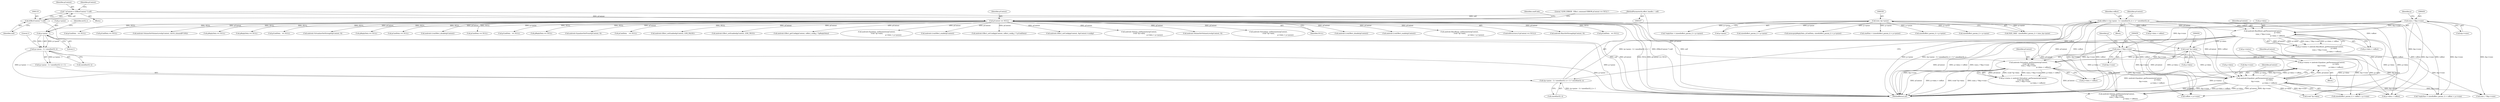 digraph "0_Android_9e29523b9537983b4c4b205ff868d0b3bca0383b@pointer" {
"1000476" [label="(Call,p->status = android::Equalizer_getParameter(pContext,\n                                                            p->data,\n &p->vsize,\n                                                            p->data + voffset))"];
"1000480" [label="(Call,android::Equalizer_getParameter(pContext,\n                                                            p->data,\n &p->vsize,\n                                                            p->data + voffset))"];
"1000151" [label="(Call,pContext == NULL)"];
"1000116" [label="(Call,* pContext = (EffectContext *) self)"];
"1000118" [label="(Call,(EffectContext *) self)"];
"1000108" [label="(MethodParameterIn,effect_handle_t  self)"];
"1000451" [label="(Call,android::Virtualizer_getParameter(pContext,\n (void *)p->data,\n (size_t *)&p->vsize,\n                                                              p->data + voffset))"];
"1000424" [label="(Call,android::BassBoost_getParameter(pContext,\n                                                            p->data,\n (size_t *)&p->vsize,\n                                                            p->data + voffset))"];
"1000429" [label="(Call,(size_t *)&p->vsize)"];
"1000398" [label="(Call,voffset = ((p->psize - 1) / sizeof(int32_t) + 1) * sizeof(int32_t))"];
"1000400" [label="(Call,((p->psize - 1) / sizeof(int32_t) + 1) * sizeof(int32_t))"];
"1000402" [label="(Call,(p->psize - 1) / sizeof(int32_t))"];
"1000403" [label="(Call,p->psize - 1)"];
"1000329" [label="(Call,(size_t)p->psize)"];
"1000453" [label="(Call,(void *)p->data)"];
"1000458" [label="(Call,(size_t *)&p->vsize)"];
"1000108" [label="(MethodParameterIn,effect_handle_t  self)"];
"1001079" [label="(Call,android::LvmEffect_enable(pContext))"];
"1000482" [label="(Call,p->data)"];
"1000453" [label="(Call,(void *)p->data)"];
"1000274" [label="(Call,android::Effect_setConfig(pContext, (effect_config_t *) pCmdData))"];
"1000117" [label="(Identifier,pContext)"];
"1000401" [label="(Call,(p->psize - 1) / sizeof(int32_t) + 1)"];
"1000308" [label="(Call,android::Effect_setConfig(pContext, &pContext->config))"];
"1000477" [label="(Call,p->status)"];
"1000822" [label="(Call,android::Volume_setParameter(pContext,\n (void *)p->data,\n                                                                 p->data + p->psize))"];
"1000235" [label="(Call,android::VolumeSetVolumeLevel(pContext, 0))"];
"1000464" [label="(Call,p->data + voffset)"];
"1000114" [label="(Block,)"];
"1000120" [label="(Identifier,self)"];
"1000402" [label="(Call,(p->psize - 1) / sizeof(int32_t))"];
"1000371" [label="(Call,sizeof(effect_param_t) + p->psize)"];
"1000475" [label="(Block,)"];
"1000451" [label="(Call,android::Virtualizer_getParameter(pContext,\n (void *)p->data,\n (size_t *)&p->vsize,\n                                                              p->data + voffset))"];
"1000526" [label="(Call,sizeof(effect_param_t) + voffset + p->vsize)"];
"1000694" [label="(Call,android::Virtualizer_setParameter(pContext,\n (void *)p->data,\n                                                                       p->data + p->psize))"];
"1000485" [label="(Call,&p->vsize)"];
"1000383" [label="(Call,memcpy(pReplyData, pCmdData, sizeof(effect_param_t) + p->psize))"];
"1000505" [label="(Call,android::Volume_getParameter(pContext,\n (void *)p->data,\n (size_t *)&p->vsize,\n                                                         p->data + voffset))"];
"1000895" [label="(Call,android::Effect_setEnabled(pContext, LVM_FALSE))"];
"1000352" [label="(Call,cmdSize < (sizeof(effect_param_t) + p->psize))"];
"1000161" [label="(Identifier,cmdCode)"];
"1000403" [label="(Call,p->psize - 1)"];
"1000153" [label="(Identifier,NULL)"];
"1001047" [label="(Call,android::LvmEffect_disable(pContext))"];
"1000116" [label="(Call,* pContext = (EffectContext *) self)"];
"1000466" [label="(Identifier,p)"];
"1000437" [label="(Identifier,p)"];
"1000125" [label="(Identifier,pContext)"];
"1000455" [label="(Call,p->data)"];
"1000435" [label="(Call,p->data + voffset)"];
"1000995" [label="(Call,android::LvmEffect_enable(pContext))"];
"1000354" [label="(Call,sizeof(effect_param_t) + p->psize)"];
"1000603" [label="(Call,android::BassBoost_setParameter(pContext,\n (void *)p->data,\n                                                                    p->data + p->psize))"];
"1000118" [label="(Call,(EffectContext *) self)"];
"1001271" [label="(MethodReturn,int)"];
"1000150" [label="(ControlStructure,if (pContext == NULL))"];
"1000200" [label="(Call,android::BassSetStrength(pContext, 0))"];
"1000904" [label="(Call,pCmdData   == NULL)"];
"1000546" [label="(Call,pCmdData   == NULL)"];
"1000481" [label="(Identifier,pContext)"];
"1001119" [label="(Call,pCmdData == NULL)"];
"1000329" [label="(Call,(size_t)p->psize)"];
"1000386" [label="(Call,sizeof(effect_param_t) + p->psize)"];
"1000324" [label="(Call,SIZE_MAX - sizeof(effect_param_t) < (size_t)p->psize)"];
"1000497" [label="(Identifier,pContext)"];
"1000529" [label="(Call,voffset + p->vsize)"];
"1000507" [label="(Call,(void *)p->data)"];
"1000368" [label="(Call,*replySize < (sizeof(effect_param_t) + p->psize))"];
"1000151" [label="(Call,pContext == NULL)"];
"1001211" [label="(Call,android::VolumeSetVolumeLevel(pContext, (int16_t)(maxdB*100)))"];
"1000425" [label="(Identifier,pContext)"];
"1000166" [label="(Call,pReplyData == NULL)"];
"1000426" [label="(Call,p->data)"];
"1000842" [label="(Call,pReplyData == NULL)"];
"1000431" [label="(Call,&p->vsize)"];
"1000407" [label="(Literal,1)"];
"1000411" [label="(Call,sizeof(int32_t))"];
"1000408" [label="(Call,sizeof(int32_t))"];
"1000156" [label="(Literal,\"\tLVM_ERROR : Effect_command ERROR pContext == NULL\")"];
"1000489" [label="(Call,p->data + voffset)"];
"1000626" [label="(Call,pCmdData   == NULL)"];
"1000400" [label="(Call,((p->psize - 1) / sizeof(int32_t) + 1) * sizeof(int32_t))"];
"1000210" [label="(Call,android::VirtualizerSetStrength(pContext, 0))"];
"1000872" [label="(Call,pReplyData == NULL)"];
"1000717" [label="(Call,pCmdData == NULL)"];
"1000316" [label="(Block,)"];
"1000429" [label="(Call,(size_t *)&p->vsize)"];
"1000460" [label="(Call,&p->vsize)"];
"1000399" [label="(Identifier,voffset)"];
"1000963" [label="(Call,android::LvmEffect_disable(pContext))"];
"1000420" [label="(Call,p->status = android::BassBoost_getParameter(pContext,\n                                                            p->data,\n (size_t *)&p->vsize,\n                                                            p->data + voffset))"];
"1000452" [label="(Identifier,pContext)"];
"1000343" [label="(Call,pCmdData == NULL)"];
"1000781" [label="(Call,pCmdData   == NULL)"];
"1000283" [label="(Call,pReplyData == NULL)"];
"1000476" [label="(Call,p->status = android::Equalizer_getParameter(pContext,\n                                                            p->data,\n &p->vsize,\n                                                            p->data + voffset))"];
"1000220" [label="(Call,android::EqualizerSetPreset(pContext, 0))"];
"1000410" [label="(Literal,1)"];
"1000242" [label="(Call,pCmdData    == NULL)"];
"1000447" [label="(Call,p->status = android::Virtualizer_getParameter(pContext,\n (void *)p->data,\n (size_t *)&p->vsize,\n                                                              p->data + voffset))"];
"1000512" [label="(Call,(size_t *)&p->vsize)"];
"1000480" [label="(Call,android::Equalizer_getParameter(pContext,\n                                                            p->data,\n &p->vsize,\n                                                            p->data + voffset))"];
"1000865" [label="(Call,android::Effect_setEnabled(pContext, LVM_TRUE))"];
"1000424" [label="(Call,android::BassBoost_getParameter(pContext,\n                                                            p->data,\n (size_t *)&p->vsize,\n                                                            p->data + voffset))"];
"1000398" [label="(Call,voffset = ((p->psize - 1) / sizeof(int32_t) + 1) * sizeof(int32_t))"];
"1000152" [label="(Identifier,pContext)"];
"1000301" [label="(Call,android::Effect_getConfig(pContext, (effect_config_t *)pReplyData))"];
"1000458" [label="(Call,(size_t *)&p->vsize)"];
"1000404" [label="(Call,p->psize)"];
"1000518" [label="(Call,p->data + voffset)"];
"1000523" [label="(Call,*replySize = sizeof(effect_param_t) + voffset + p->vsize)"];
"1000331" [label="(Call,p->psize)"];
"1000416" [label="(Identifier,pContext)"];
"1000758" [label="(Call,android::Equalizer_setParameter(pContext,\n (void *)p->data,\n                                                                     p->data + p->psize))"];
"1000409" [label="(Identifier,int32_t)"];
"1000476" -> "1000475"  [label="AST: "];
"1000476" -> "1000480"  [label="CFG: "];
"1000477" -> "1000476"  [label="AST: "];
"1000480" -> "1000476"  [label="AST: "];
"1000497" -> "1000476"  [label="CFG: "];
"1000476" -> "1001271"  [label="DDG: p->status"];
"1000476" -> "1001271"  [label="DDG: android::Equalizer_getParameter(pContext,\n                                                            p->data,\n &p->vsize,\n                                                            p->data + voffset)"];
"1000480" -> "1000476"  [label="DDG: pContext"];
"1000480" -> "1000476"  [label="DDG: p->data"];
"1000480" -> "1000476"  [label="DDG: &p->vsize"];
"1000480" -> "1000476"  [label="DDG: p->data + voffset"];
"1000480" -> "1000489"  [label="CFG: "];
"1000481" -> "1000480"  [label="AST: "];
"1000482" -> "1000480"  [label="AST: "];
"1000485" -> "1000480"  [label="AST: "];
"1000489" -> "1000480"  [label="AST: "];
"1000480" -> "1001271"  [label="DDG: p->data + voffset"];
"1000480" -> "1001271"  [label="DDG: pContext"];
"1000480" -> "1001271"  [label="DDG: &p->vsize"];
"1000480" -> "1001271"  [label="DDG: p->data"];
"1000151" -> "1000480"  [label="DDG: pContext"];
"1000451" -> "1000480"  [label="DDG: pContext"];
"1000424" -> "1000480"  [label="DDG: pContext"];
"1000424" -> "1000480"  [label="DDG: p->data"];
"1000453" -> "1000480"  [label="DDG: p->data"];
"1000458" -> "1000480"  [label="DDG: &p->vsize"];
"1000429" -> "1000480"  [label="DDG: &p->vsize"];
"1000398" -> "1000480"  [label="DDG: voffset"];
"1000480" -> "1000505"  [label="DDG: pContext"];
"1000480" -> "1000507"  [label="DDG: p->data"];
"1000480" -> "1000512"  [label="DDG: &p->vsize"];
"1000480" -> "1000523"  [label="DDG: &p->vsize"];
"1000480" -> "1000526"  [label="DDG: &p->vsize"];
"1000480" -> "1000529"  [label="DDG: &p->vsize"];
"1000151" -> "1000150"  [label="AST: "];
"1000151" -> "1000153"  [label="CFG: "];
"1000152" -> "1000151"  [label="AST: "];
"1000153" -> "1000151"  [label="AST: "];
"1000156" -> "1000151"  [label="CFG: "];
"1000161" -> "1000151"  [label="CFG: "];
"1000151" -> "1001271"  [label="DDG: pContext == NULL"];
"1000151" -> "1001271"  [label="DDG: pContext"];
"1000151" -> "1001271"  [label="DDG: NULL"];
"1000116" -> "1000151"  [label="DDG: pContext"];
"1000151" -> "1000166"  [label="DDG: NULL"];
"1000151" -> "1000200"  [label="DDG: pContext"];
"1000151" -> "1000210"  [label="DDG: pContext"];
"1000151" -> "1000220"  [label="DDG: pContext"];
"1000151" -> "1000235"  [label="DDG: pContext"];
"1000151" -> "1000242"  [label="DDG: NULL"];
"1000151" -> "1000274"  [label="DDG: pContext"];
"1000151" -> "1000283"  [label="DDG: NULL"];
"1000151" -> "1000301"  [label="DDG: pContext"];
"1000151" -> "1000308"  [label="DDG: pContext"];
"1000151" -> "1000343"  [label="DDG: NULL"];
"1000151" -> "1000424"  [label="DDG: pContext"];
"1000151" -> "1000451"  [label="DDG: pContext"];
"1000151" -> "1000505"  [label="DDG: pContext"];
"1000151" -> "1000546"  [label="DDG: NULL"];
"1000151" -> "1000603"  [label="DDG: pContext"];
"1000151" -> "1000626"  [label="DDG: NULL"];
"1000151" -> "1000694"  [label="DDG: pContext"];
"1000151" -> "1000717"  [label="DDG: NULL"];
"1000151" -> "1000758"  [label="DDG: pContext"];
"1000151" -> "1000781"  [label="DDG: NULL"];
"1000151" -> "1000822"  [label="DDG: pContext"];
"1000151" -> "1000842"  [label="DDG: NULL"];
"1000151" -> "1000865"  [label="DDG: pContext"];
"1000151" -> "1000872"  [label="DDG: NULL"];
"1000151" -> "1000895"  [label="DDG: pContext"];
"1000151" -> "1000904"  [label="DDG: NULL"];
"1000151" -> "1000963"  [label="DDG: pContext"];
"1000151" -> "1000995"  [label="DDG: pContext"];
"1000151" -> "1001047"  [label="DDG: pContext"];
"1000151" -> "1001079"  [label="DDG: pContext"];
"1000151" -> "1001119"  [label="DDG: NULL"];
"1000151" -> "1001211"  [label="DDG: pContext"];
"1000116" -> "1000114"  [label="AST: "];
"1000116" -> "1000118"  [label="CFG: "];
"1000117" -> "1000116"  [label="AST: "];
"1000118" -> "1000116"  [label="AST: "];
"1000125" -> "1000116"  [label="CFG: "];
"1000116" -> "1001271"  [label="DDG: (EffectContext *) self"];
"1000118" -> "1000116"  [label="DDG: self"];
"1000118" -> "1000120"  [label="CFG: "];
"1000119" -> "1000118"  [label="AST: "];
"1000120" -> "1000118"  [label="AST: "];
"1000118" -> "1001271"  [label="DDG: self"];
"1000108" -> "1000118"  [label="DDG: self"];
"1000108" -> "1000107"  [label="AST: "];
"1000108" -> "1001271"  [label="DDG: self"];
"1000451" -> "1000447"  [label="AST: "];
"1000451" -> "1000464"  [label="CFG: "];
"1000452" -> "1000451"  [label="AST: "];
"1000453" -> "1000451"  [label="AST: "];
"1000458" -> "1000451"  [label="AST: "];
"1000464" -> "1000451"  [label="AST: "];
"1000447" -> "1000451"  [label="CFG: "];
"1000451" -> "1001271"  [label="DDG: pContext"];
"1000451" -> "1001271"  [label="DDG: p->data + voffset"];
"1000451" -> "1001271"  [label="DDG: (void *)p->data"];
"1000451" -> "1001271"  [label="DDG: (size_t *)&p->vsize"];
"1000451" -> "1000447"  [label="DDG: pContext"];
"1000451" -> "1000447"  [label="DDG: (void *)p->data"];
"1000451" -> "1000447"  [label="DDG: (size_t *)&p->vsize"];
"1000451" -> "1000447"  [label="DDG: p->data + voffset"];
"1000424" -> "1000451"  [label="DDG: pContext"];
"1000453" -> "1000451"  [label="DDG: p->data"];
"1000458" -> "1000451"  [label="DDG: &p->vsize"];
"1000398" -> "1000451"  [label="DDG: voffset"];
"1000451" -> "1000505"  [label="DDG: pContext"];
"1000424" -> "1000420"  [label="AST: "];
"1000424" -> "1000435"  [label="CFG: "];
"1000425" -> "1000424"  [label="AST: "];
"1000426" -> "1000424"  [label="AST: "];
"1000429" -> "1000424"  [label="AST: "];
"1000435" -> "1000424"  [label="AST: "];
"1000420" -> "1000424"  [label="CFG: "];
"1000424" -> "1001271"  [label="DDG: p->data"];
"1000424" -> "1001271"  [label="DDG: pContext"];
"1000424" -> "1001271"  [label="DDG: p->data + voffset"];
"1000424" -> "1001271"  [label="DDG: (size_t *)&p->vsize"];
"1000424" -> "1000420"  [label="DDG: pContext"];
"1000424" -> "1000420"  [label="DDG: p->data"];
"1000424" -> "1000420"  [label="DDG: (size_t *)&p->vsize"];
"1000424" -> "1000420"  [label="DDG: p->data + voffset"];
"1000429" -> "1000424"  [label="DDG: &p->vsize"];
"1000398" -> "1000424"  [label="DDG: voffset"];
"1000424" -> "1000453"  [label="DDG: p->data"];
"1000424" -> "1000489"  [label="DDG: p->data"];
"1000424" -> "1000505"  [label="DDG: pContext"];
"1000424" -> "1000507"  [label="DDG: p->data"];
"1000429" -> "1000431"  [label="CFG: "];
"1000430" -> "1000429"  [label="AST: "];
"1000431" -> "1000429"  [label="AST: "];
"1000437" -> "1000429"  [label="CFG: "];
"1000429" -> "1001271"  [label="DDG: &p->vsize"];
"1000429" -> "1000458"  [label="DDG: &p->vsize"];
"1000429" -> "1000512"  [label="DDG: &p->vsize"];
"1000429" -> "1000523"  [label="DDG: &p->vsize"];
"1000429" -> "1000526"  [label="DDG: &p->vsize"];
"1000429" -> "1000529"  [label="DDG: &p->vsize"];
"1000398" -> "1000316"  [label="AST: "];
"1000398" -> "1000400"  [label="CFG: "];
"1000399" -> "1000398"  [label="AST: "];
"1000400" -> "1000398"  [label="AST: "];
"1000416" -> "1000398"  [label="CFG: "];
"1000398" -> "1001271"  [label="DDG: ((p->psize - 1) / sizeof(int32_t) + 1) * sizeof(int32_t)"];
"1000400" -> "1000398"  [label="DDG: (p->psize - 1) / sizeof(int32_t) + 1"];
"1000398" -> "1000435"  [label="DDG: voffset"];
"1000398" -> "1000464"  [label="DDG: voffset"];
"1000398" -> "1000489"  [label="DDG: voffset"];
"1000398" -> "1000505"  [label="DDG: voffset"];
"1000398" -> "1000518"  [label="DDG: voffset"];
"1000398" -> "1000523"  [label="DDG: voffset"];
"1000398" -> "1000526"  [label="DDG: voffset"];
"1000398" -> "1000529"  [label="DDG: voffset"];
"1000400" -> "1000411"  [label="CFG: "];
"1000401" -> "1000400"  [label="AST: "];
"1000411" -> "1000400"  [label="AST: "];
"1000400" -> "1001271"  [label="DDG: (p->psize - 1) / sizeof(int32_t) + 1"];
"1000402" -> "1000400"  [label="DDG: p->psize - 1"];
"1000402" -> "1000401"  [label="AST: "];
"1000402" -> "1000408"  [label="CFG: "];
"1000403" -> "1000402"  [label="AST: "];
"1000408" -> "1000402"  [label="AST: "];
"1000410" -> "1000402"  [label="CFG: "];
"1000402" -> "1001271"  [label="DDG: p->psize - 1"];
"1000402" -> "1000401"  [label="DDG: p->psize - 1"];
"1000403" -> "1000402"  [label="DDG: p->psize"];
"1000403" -> "1000402"  [label="DDG: 1"];
"1000403" -> "1000407"  [label="CFG: "];
"1000404" -> "1000403"  [label="AST: "];
"1000407" -> "1000403"  [label="AST: "];
"1000409" -> "1000403"  [label="CFG: "];
"1000403" -> "1001271"  [label="DDG: p->psize"];
"1000329" -> "1000403"  [label="DDG: p->psize"];
"1000329" -> "1000324"  [label="AST: "];
"1000329" -> "1000331"  [label="CFG: "];
"1000330" -> "1000329"  [label="AST: "];
"1000331" -> "1000329"  [label="AST: "];
"1000324" -> "1000329"  [label="CFG: "];
"1000329" -> "1001271"  [label="DDG: p->psize"];
"1000329" -> "1000324"  [label="DDG: p->psize"];
"1000329" -> "1000352"  [label="DDG: p->psize"];
"1000329" -> "1000354"  [label="DDG: p->psize"];
"1000329" -> "1000368"  [label="DDG: p->psize"];
"1000329" -> "1000371"  [label="DDG: p->psize"];
"1000329" -> "1000383"  [label="DDG: p->psize"];
"1000329" -> "1000386"  [label="DDG: p->psize"];
"1000453" -> "1000455"  [label="CFG: "];
"1000454" -> "1000453"  [label="AST: "];
"1000455" -> "1000453"  [label="AST: "];
"1000459" -> "1000453"  [label="CFG: "];
"1000453" -> "1000464"  [label="DDG: p->data"];
"1000453" -> "1000489"  [label="DDG: p->data"];
"1000453" -> "1000507"  [label="DDG: p->data"];
"1000458" -> "1000460"  [label="CFG: "];
"1000459" -> "1000458"  [label="AST: "];
"1000460" -> "1000458"  [label="AST: "];
"1000466" -> "1000458"  [label="CFG: "];
"1000458" -> "1001271"  [label="DDG: &p->vsize"];
"1000458" -> "1000512"  [label="DDG: &p->vsize"];
"1000458" -> "1000523"  [label="DDG: &p->vsize"];
"1000458" -> "1000526"  [label="DDG: &p->vsize"];
"1000458" -> "1000529"  [label="DDG: &p->vsize"];
}
